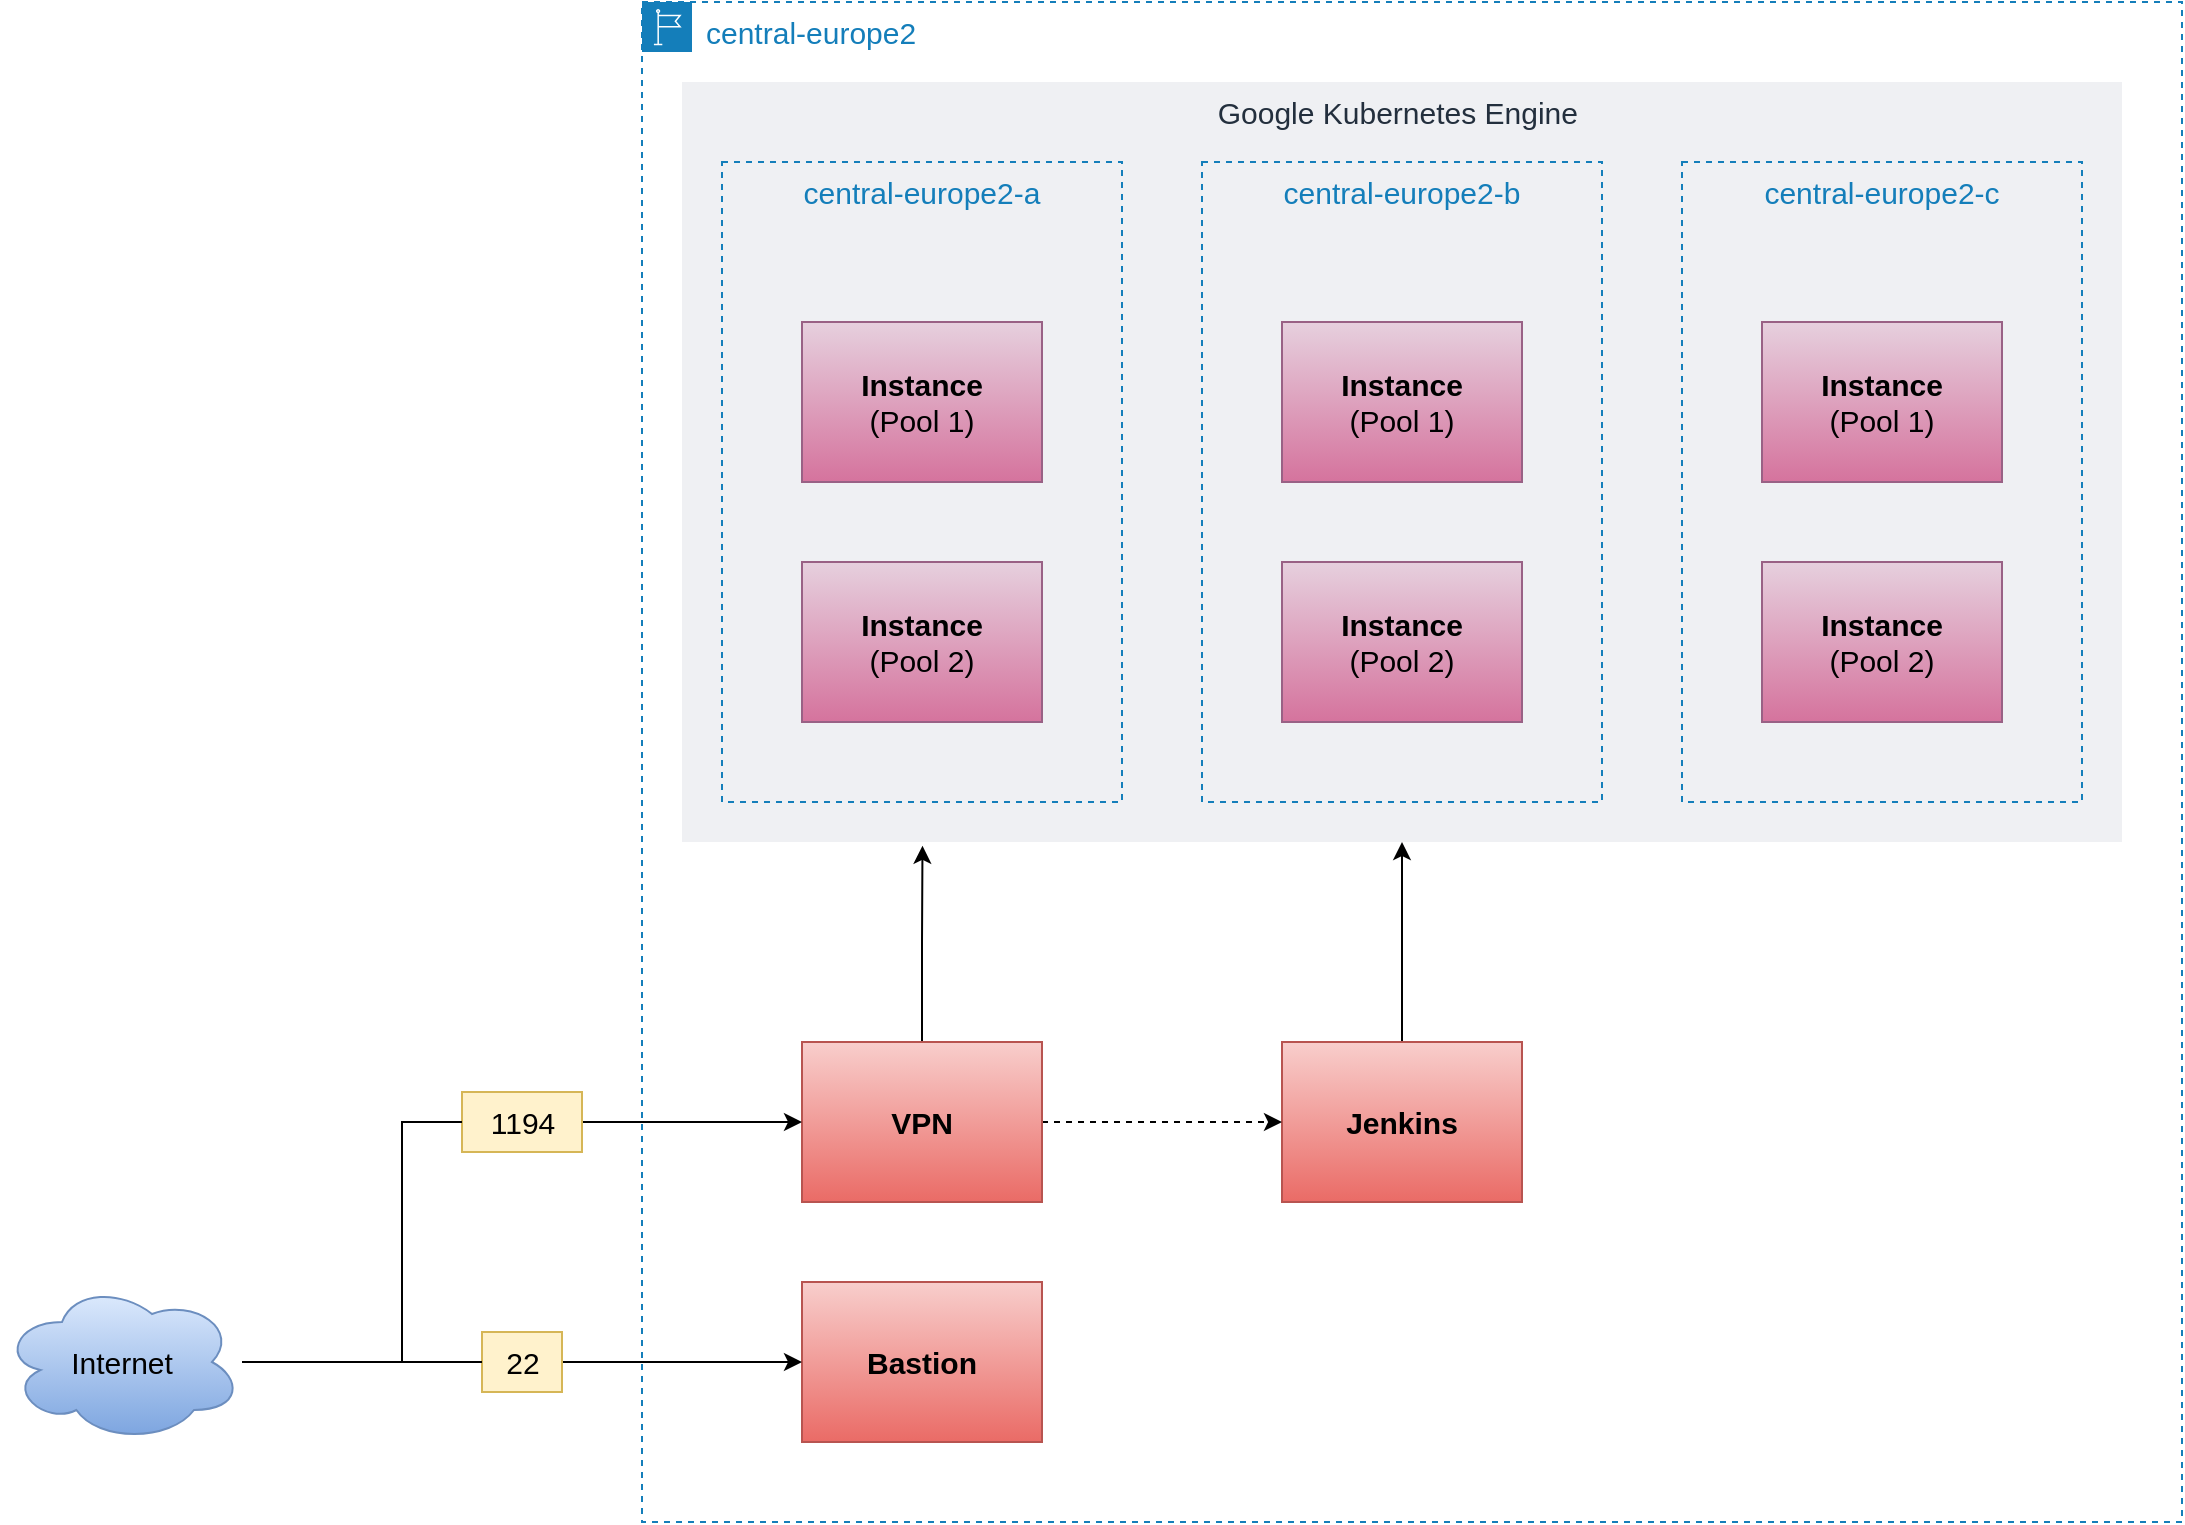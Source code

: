 <mxfile version="20.3.0" type="device"><diagram id="p4L90PhY2DpdiisxYSad" name="Page-1"><mxGraphModel dx="2272" dy="919" grid="1" gridSize="10" guides="1" tooltips="1" connect="1" arrows="1" fold="1" page="1" pageScale="1" pageWidth="850" pageHeight="1100" math="0" shadow="0"><root><mxCell id="0"/><mxCell id="1" parent="0"/><mxCell id="FV6eZw9_1ME6K-u-z7f1-2" value="central-europe2" style="points=[[0,0],[0.25,0],[0.5,0],[0.75,0],[1,0],[1,0.25],[1,0.5],[1,0.75],[1,1],[0.75,1],[0.5,1],[0.25,1],[0,1],[0,0.75],[0,0.5],[0,0.25]];outlineConnect=0;gradientColor=none;html=1;whiteSpace=wrap;fontSize=15;fontStyle=0;container=1;pointerEvents=0;collapsible=0;recursiveResize=0;shape=mxgraph.aws4.group;grIcon=mxgraph.aws4.group_region;strokeColor=#147EBA;fillColor=none;verticalAlign=top;align=left;spacingLeft=30;fontColor=#147EBA;dashed=1;" vertex="1" parent="1"><mxGeometry x="40" y="40" width="770" height="760" as="geometry"/></mxCell><mxCell id="FV6eZw9_1ME6K-u-z7f1-38" value="Google Kubernetes Engine " style="fillColor=#EFF0F3;strokeColor=none;dashed=0;verticalAlign=top;fontStyle=0;fontColor=#232F3D;fontSize=15;" vertex="1" parent="FV6eZw9_1ME6K-u-z7f1-2"><mxGeometry x="20" y="40" width="720" height="380" as="geometry"/></mxCell><mxCell id="FV6eZw9_1ME6K-u-z7f1-3" value="central-europe2-a" style="fillColor=none;strokeColor=#147EBA;dashed=1;verticalAlign=top;fontStyle=0;fontColor=#147EBA;fontSize=15;" vertex="1" parent="FV6eZw9_1ME6K-u-z7f1-2"><mxGeometry x="40" y="80" width="200" height="320" as="geometry"/></mxCell><mxCell id="FV6eZw9_1ME6K-u-z7f1-4" value="&lt;b&gt;Instance&lt;/b&gt;&lt;br style=&quot;font-size: 15px;&quot;&gt;(Pool 1)" style="rounded=0;whiteSpace=wrap;html=1;fillColor=#e6d0de;gradientColor=#d5739d;strokeColor=#996185;fontSize=15;" vertex="1" parent="FV6eZw9_1ME6K-u-z7f1-2"><mxGeometry x="80" y="160" width="120" height="80" as="geometry"/></mxCell><mxCell id="FV6eZw9_1ME6K-u-z7f1-5" value="&lt;b&gt;Instance&lt;/b&gt;&lt;br&gt;(Pool 2)" style="rounded=0;whiteSpace=wrap;html=1;fillColor=#e6d0de;gradientColor=#d5739d;strokeColor=#996185;fontSize=15;" vertex="1" parent="FV6eZw9_1ME6K-u-z7f1-2"><mxGeometry x="80" y="280" width="120" height="80" as="geometry"/></mxCell><mxCell id="FV6eZw9_1ME6K-u-z7f1-6" value="central-europe2-b" style="fillColor=none;strokeColor=#147EBA;dashed=1;verticalAlign=top;fontStyle=0;fontColor=#147EBA;fontSize=15;" vertex="1" parent="FV6eZw9_1ME6K-u-z7f1-2"><mxGeometry x="280" y="80" width="200" height="320" as="geometry"/></mxCell><mxCell id="FV6eZw9_1ME6K-u-z7f1-7" value="&lt;b&gt;Instance&lt;/b&gt;&lt;br&gt;(Pool 1)" style="rounded=0;whiteSpace=wrap;html=1;fillColor=#e6d0de;gradientColor=#d5739d;strokeColor=#996185;fontSize=15;" vertex="1" parent="FV6eZw9_1ME6K-u-z7f1-2"><mxGeometry x="320" y="160" width="120" height="80" as="geometry"/></mxCell><mxCell id="FV6eZw9_1ME6K-u-z7f1-8" value="&lt;b&gt;Instance&lt;/b&gt;&lt;br&gt;(Pool 2)" style="rounded=0;whiteSpace=wrap;html=1;fillColor=#e6d0de;gradientColor=#d5739d;strokeColor=#996185;fontSize=15;" vertex="1" parent="FV6eZw9_1ME6K-u-z7f1-2"><mxGeometry x="320" y="280" width="120" height="80" as="geometry"/></mxCell><mxCell id="FV6eZw9_1ME6K-u-z7f1-12" value="central-europe2-c" style="fillColor=none;strokeColor=#147EBA;dashed=1;verticalAlign=top;fontStyle=0;fontColor=#147EBA;fontSize=15;" vertex="1" parent="FV6eZw9_1ME6K-u-z7f1-2"><mxGeometry x="520" y="80" width="200" height="320" as="geometry"/></mxCell><mxCell id="FV6eZw9_1ME6K-u-z7f1-13" value="&lt;b&gt;Instance&lt;/b&gt;&lt;br&gt;(Pool 1)" style="rounded=0;whiteSpace=wrap;html=1;fillColor=#e6d0de;gradientColor=#d5739d;strokeColor=#996185;fontSize=15;" vertex="1" parent="FV6eZw9_1ME6K-u-z7f1-2"><mxGeometry x="560" y="160" width="120" height="80" as="geometry"/></mxCell><mxCell id="FV6eZw9_1ME6K-u-z7f1-14" value="&lt;b&gt;Instance&lt;/b&gt;&lt;br&gt;(Pool 2)" style="rounded=0;whiteSpace=wrap;html=1;fillColor=#e6d0de;gradientColor=#d5739d;strokeColor=#996185;fontSize=15;" vertex="1" parent="FV6eZw9_1ME6K-u-z7f1-2"><mxGeometry x="560" y="280" width="120" height="80" as="geometry"/></mxCell><mxCell id="FV6eZw9_1ME6K-u-z7f1-39" style="edgeStyle=orthogonalEdgeStyle;rounded=0;orthogonalLoop=1;jettySize=auto;html=1;entryX=0.5;entryY=1;entryDx=0;entryDy=0;fontSize=15;" edge="1" parent="FV6eZw9_1ME6K-u-z7f1-2" source="FV6eZw9_1ME6K-u-z7f1-16" target="FV6eZw9_1ME6K-u-z7f1-38"><mxGeometry relative="1" as="geometry"/></mxCell><mxCell id="FV6eZw9_1ME6K-u-z7f1-16" value="Jenkins" style="rounded=0;whiteSpace=wrap;html=1;fontSize=15;fillColor=#f8cecc;gradientColor=#ea6b66;strokeColor=#b85450;fontStyle=1" vertex="1" parent="FV6eZw9_1ME6K-u-z7f1-2"><mxGeometry x="320" y="520" width="120" height="80" as="geometry"/></mxCell><mxCell id="FV6eZw9_1ME6K-u-z7f1-29" style="edgeStyle=orthogonalEdgeStyle;rounded=0;orthogonalLoop=1;jettySize=auto;html=1;entryX=0;entryY=0.5;entryDx=0;entryDy=0;fontSize=15;dashed=1;" edge="1" parent="FV6eZw9_1ME6K-u-z7f1-2" source="FV6eZw9_1ME6K-u-z7f1-28" target="FV6eZw9_1ME6K-u-z7f1-16"><mxGeometry relative="1" as="geometry"/></mxCell><mxCell id="FV6eZw9_1ME6K-u-z7f1-40" style="edgeStyle=orthogonalEdgeStyle;rounded=0;orthogonalLoop=1;jettySize=auto;html=1;fontSize=15;entryX=0.167;entryY=1.005;entryDx=0;entryDy=0;entryPerimeter=0;" edge="1" parent="FV6eZw9_1ME6K-u-z7f1-2" source="FV6eZw9_1ME6K-u-z7f1-28" target="FV6eZw9_1ME6K-u-z7f1-38"><mxGeometry relative="1" as="geometry"><mxPoint x="-100" y="450" as="targetPoint"/></mxGeometry></mxCell><mxCell id="FV6eZw9_1ME6K-u-z7f1-28" value="VPN" style="rounded=0;whiteSpace=wrap;html=1;fontSize=15;fillColor=#f8cecc;gradientColor=#ea6b66;strokeColor=#b85450;fontStyle=1" vertex="1" parent="FV6eZw9_1ME6K-u-z7f1-2"><mxGeometry x="80" y="520" width="120" height="80" as="geometry"/></mxCell><mxCell id="FV6eZw9_1ME6K-u-z7f1-30" value="Bastion" style="rounded=0;whiteSpace=wrap;html=1;fontSize=15;fillColor=#f8cecc;gradientColor=#ea6b66;strokeColor=#b85450;fontStyle=1" vertex="1" parent="FV6eZw9_1ME6K-u-z7f1-2"><mxGeometry x="80" y="640" width="120" height="80" as="geometry"/></mxCell><mxCell id="FV6eZw9_1ME6K-u-z7f1-32" style="edgeStyle=orthogonalEdgeStyle;rounded=0;orthogonalLoop=1;jettySize=auto;html=1;entryX=0;entryY=0.5;entryDx=0;entryDy=0;fontSize=15;startArrow=none;" edge="1" parent="1" source="FV6eZw9_1ME6K-u-z7f1-36" target="FV6eZw9_1ME6K-u-z7f1-30"><mxGeometry relative="1" as="geometry"/></mxCell><mxCell id="FV6eZw9_1ME6K-u-z7f1-33" style="edgeStyle=orthogonalEdgeStyle;rounded=0;orthogonalLoop=1;jettySize=auto;html=1;entryX=0;entryY=0.5;entryDx=0;entryDy=0;fontSize=15;startArrow=none;" edge="1" parent="1" source="FV6eZw9_1ME6K-u-z7f1-34" target="FV6eZw9_1ME6K-u-z7f1-28"><mxGeometry relative="1" as="geometry"><Array as="points"/></mxGeometry></mxCell><mxCell id="FV6eZw9_1ME6K-u-z7f1-31" value="Internet" style="ellipse;shape=cloud;whiteSpace=wrap;html=1;fontSize=15;fillColor=#dae8fc;gradientColor=#7ea6e0;strokeColor=#6c8ebf;" vertex="1" parent="1"><mxGeometry x="-280" y="680" width="120" height="80" as="geometry"/></mxCell><mxCell id="FV6eZw9_1ME6K-u-z7f1-34" value="1194" style="text;html=1;align=center;verticalAlign=middle;resizable=0;points=[];autosize=1;strokeColor=#d6b656;fillColor=#fff2cc;fontSize=15;" vertex="1" parent="1"><mxGeometry x="-50" y="585" width="60" height="30" as="geometry"/></mxCell><mxCell id="FV6eZw9_1ME6K-u-z7f1-35" value="" style="edgeStyle=orthogonalEdgeStyle;rounded=0;orthogonalLoop=1;jettySize=auto;html=1;entryX=0;entryY=0.5;entryDx=0;entryDy=0;fontSize=15;endArrow=none;" edge="1" parent="1" source="FV6eZw9_1ME6K-u-z7f1-31" target="FV6eZw9_1ME6K-u-z7f1-34"><mxGeometry relative="1" as="geometry"><mxPoint x="-160" y="720" as="sourcePoint"/><mxPoint x="120" y="560" as="targetPoint"/><Array as="points"><mxPoint x="-80" y="720"/><mxPoint x="-80" y="600"/></Array></mxGeometry></mxCell><mxCell id="FV6eZw9_1ME6K-u-z7f1-36" value="22" style="text;html=1;align=center;verticalAlign=middle;resizable=0;points=[];autosize=1;strokeColor=#d6b656;fillColor=#fff2cc;fontSize=15;" vertex="1" parent="1"><mxGeometry x="-40" y="705" width="40" height="30" as="geometry"/></mxCell><mxCell id="FV6eZw9_1ME6K-u-z7f1-37" value="" style="edgeStyle=orthogonalEdgeStyle;rounded=0;orthogonalLoop=1;jettySize=auto;html=1;entryX=0;entryY=0.5;entryDx=0;entryDy=0;fontSize=15;endArrow=none;" edge="1" parent="1" source="FV6eZw9_1ME6K-u-z7f1-31" target="FV6eZw9_1ME6K-u-z7f1-36"><mxGeometry relative="1" as="geometry"><mxPoint x="-160" y="720" as="sourcePoint"/><mxPoint x="120" y="720" as="targetPoint"/></mxGeometry></mxCell></root></mxGraphModel></diagram></mxfile>